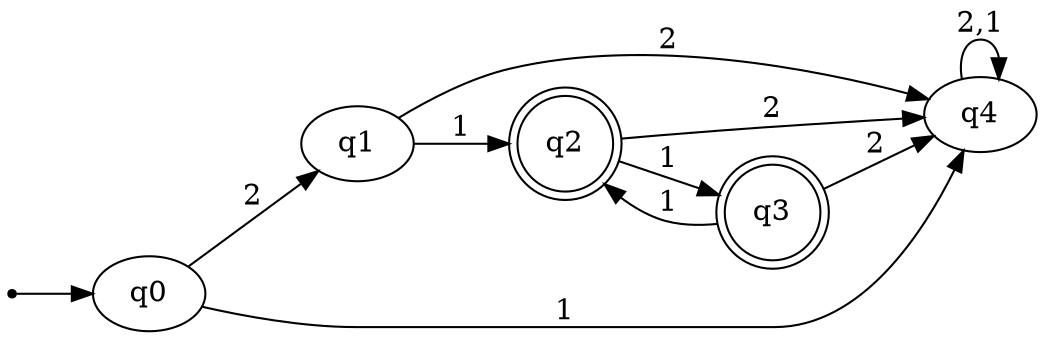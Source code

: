 digraph{

rankdir=LR;
inic[shape=point];

inic->q0;

q0->q1 [label="2"];
q0->q4 [label="1"];
q1->q2 [label="1"];
q1->q4 [label="2"];
q2->q3 [label="1"];
q2->q4 [label="2"];
q3->q2 [label="1"];
q3->q4 [label="2"];
q4->q4 [label="2,1"];


q2[shape=doublecircle];
q3[shape=doublecircle];

}

